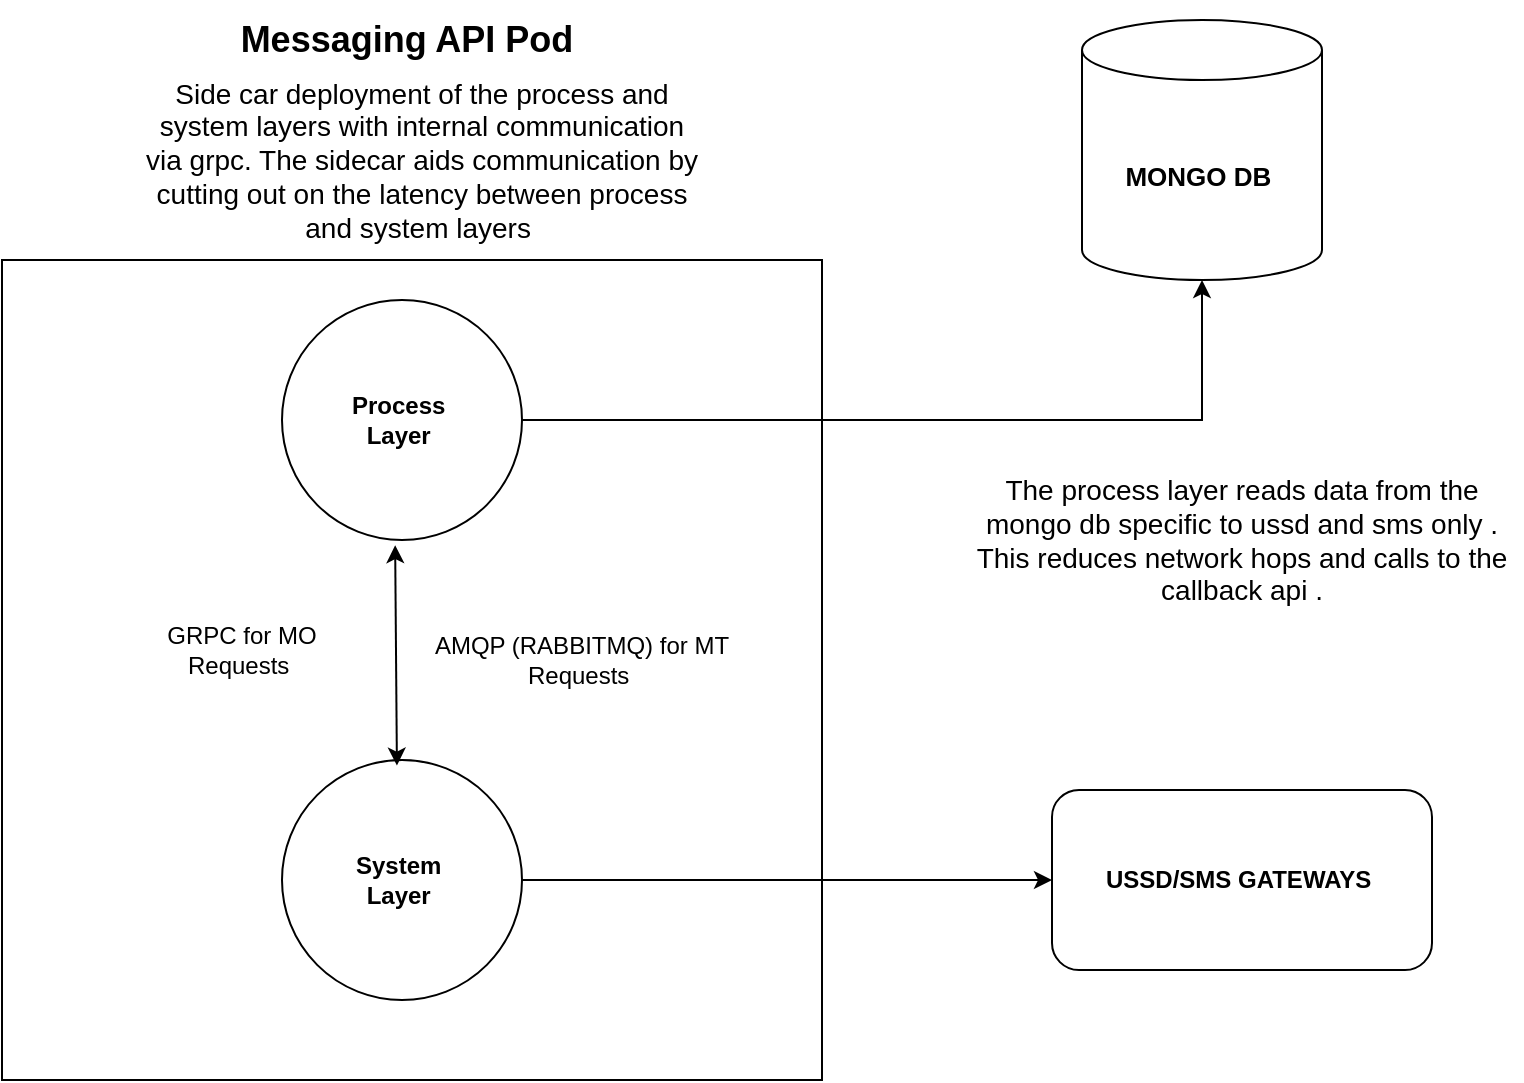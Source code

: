 <mxfile version="15.3.0" type="github" pages="2">
  <diagram id="LiROaHDbDjbt8Th-SdVK" name="High Traffic Deployment Strategy">
    <mxGraphModel dx="1143" dy="781" grid="1" gridSize="10" guides="1" tooltips="1" connect="1" arrows="1" fold="1" page="1" pageScale="1" pageWidth="1100" pageHeight="850" math="0" shadow="0">
      <root>
        <mxCell id="0" />
        <mxCell id="1" parent="0" />
        <mxCell id="Mpn7BKEmGXmCzpp1eHpm-1" value="" style="whiteSpace=wrap;html=1;aspect=fixed;" parent="1" vertex="1">
          <mxGeometry x="80" y="360" width="410" height="410" as="geometry" />
        </mxCell>
        <mxCell id="RgCueGjq5NlWYewc43JU-14" style="edgeStyle=orthogonalEdgeStyle;rounded=0;orthogonalLoop=1;jettySize=auto;html=1;entryX=0;entryY=0.5;entryDx=0;entryDy=0;" parent="1" source="RgCueGjq5NlWYewc43JU-1" target="RgCueGjq5NlWYewc43JU-13" edge="1">
          <mxGeometry relative="1" as="geometry" />
        </mxCell>
        <mxCell id="RgCueGjq5NlWYewc43JU-1" value="&lt;b&gt;System&amp;nbsp;&lt;br&gt;Layer&amp;nbsp;&lt;/b&gt;" style="ellipse;whiteSpace=wrap;html=1;aspect=fixed;" parent="1" vertex="1">
          <mxGeometry x="220" y="610" width="120" height="120" as="geometry" />
        </mxCell>
        <mxCell id="RgCueGjq5NlWYewc43JU-10" style="edgeStyle=orthogonalEdgeStyle;rounded=0;orthogonalLoop=1;jettySize=auto;html=1;" parent="1" source="RgCueGjq5NlWYewc43JU-2" target="RgCueGjq5NlWYewc43JU-9" edge="1">
          <mxGeometry relative="1" as="geometry" />
        </mxCell>
        <mxCell id="RgCueGjq5NlWYewc43JU-2" value="&lt;b&gt;Process&amp;nbsp;&lt;br&gt;Layer&amp;nbsp;&lt;/b&gt;" style="ellipse;whiteSpace=wrap;html=1;aspect=fixed;" parent="1" vertex="1">
          <mxGeometry x="220" y="380" width="120" height="120" as="geometry" />
        </mxCell>
        <mxCell id="RgCueGjq5NlWYewc43JU-5" value="" style="endArrow=classic;startArrow=classic;html=1;entryX=0.345;entryY=0.982;entryDx=0;entryDy=0;entryPerimeter=0;exitX=0.339;exitY=0.02;exitDx=0;exitDy=0;exitPerimeter=0;" parent="1" edge="1">
          <mxGeometry width="50" height="50" relative="1" as="geometry">
            <mxPoint x="277.46" y="612.8" as="sourcePoint" />
            <mxPoint x="276.575" y="502.57" as="targetPoint" />
          </mxGeometry>
        </mxCell>
        <mxCell id="RgCueGjq5NlWYewc43JU-6" value="GRPC for MO Requests&amp;nbsp;" style="text;html=1;strokeColor=none;fillColor=none;align=center;verticalAlign=middle;whiteSpace=wrap;rounded=0;" parent="1" vertex="1">
          <mxGeometry x="140" y="520" width="120" height="70" as="geometry" />
        </mxCell>
        <mxCell id="RgCueGjq5NlWYewc43JU-7" value="&lt;font style=&quot;font-size: 14px&quot;&gt;Side car deployment of the process and system layers with internal communication via grpc. The sidecar aids communication by cutting out on the latency between process and system layers&amp;nbsp;&lt;/font&gt;" style="text;html=1;strokeColor=none;fillColor=none;align=center;verticalAlign=middle;whiteSpace=wrap;rounded=0;" parent="1" vertex="1">
          <mxGeometry x="150" y="270" width="280" height="80" as="geometry" />
        </mxCell>
        <mxCell id="RgCueGjq5NlWYewc43JU-9" value="&lt;b&gt;MONGO DB&amp;nbsp;&lt;/b&gt;" style="shape=cylinder3;whiteSpace=wrap;html=1;boundedLbl=1;backgroundOutline=1;size=15;fontSize=13;" parent="1" vertex="1">
          <mxGeometry x="620" y="240" width="120" height="130" as="geometry" />
        </mxCell>
        <mxCell id="RgCueGjq5NlWYewc43JU-11" value="&lt;font style=&quot;font-size: 14px&quot;&gt;The process layer reads data from the mongo db specific to ussd and sms only . This reduces network hops and calls to the callback api .&lt;/font&gt;" style="text;html=1;strokeColor=none;fillColor=none;align=center;verticalAlign=middle;whiteSpace=wrap;rounded=0;fontSize=13;" parent="1" vertex="1">
          <mxGeometry x="560" y="460" width="280" height="80" as="geometry" />
        </mxCell>
        <mxCell id="RgCueGjq5NlWYewc43JU-13" value="&lt;b&gt;USSD/SMS GATEWAYS&amp;nbsp;&lt;/b&gt;" style="rounded=1;whiteSpace=wrap;html=1;" parent="1" vertex="1">
          <mxGeometry x="605" y="625" width="190" height="90" as="geometry" />
        </mxCell>
        <mxCell id="RgCueGjq5NlWYewc43JU-15" value="&lt;b&gt;&lt;font style=&quot;font-size: 18px&quot;&gt;Messaging API Pod&amp;nbsp;&lt;/font&gt;&lt;/b&gt;" style="text;html=1;strokeColor=none;fillColor=none;align=center;verticalAlign=middle;whiteSpace=wrap;rounded=0;" parent="1" vertex="1">
          <mxGeometry x="155" y="230" width="260" height="40" as="geometry" />
        </mxCell>
        <mxCell id="RgCueGjq5NlWYewc43JU-16" value="AMQP (RABBITMQ) for MT Requests&amp;nbsp;" style="text;html=1;strokeColor=none;fillColor=none;align=center;verticalAlign=middle;whiteSpace=wrap;rounded=0;" parent="1" vertex="1">
          <mxGeometry x="290" y="520" width="160" height="80" as="geometry" />
        </mxCell>
      </root>
    </mxGraphModel>
  </diagram>
  <diagram id="lCGFJAoHDyC1DdKRFBdo" name="k8s cluster deployments">
    <mxGraphModel dx="982" dy="781" grid="1" gridSize="10" guides="1" tooltips="1" connect="1" arrows="1" fold="1" page="1" pageScale="1" pageWidth="1100" pageHeight="850" math="0" shadow="0">
      <root>
        <mxCell id="AiboDtJ9R0Fxvv5TWRiH-0" />
        <mxCell id="AiboDtJ9R0Fxvv5TWRiH-1" parent="AiboDtJ9R0Fxvv5TWRiH-0" />
        <mxCell id="AiboDtJ9R0Fxvv5TWRiH-8" style="edgeStyle=orthogonalEdgeStyle;rounded=0;orthogonalLoop=1;jettySize=auto;html=1;" edge="1" parent="AiboDtJ9R0Fxvv5TWRiH-1" source="AiboDtJ9R0Fxvv5TWRiH-3" target="AiboDtJ9R0Fxvv5TWRiH-7">
          <mxGeometry relative="1" as="geometry" />
        </mxCell>
        <mxCell id="AiboDtJ9R0Fxvv5TWRiH-3" value="" style="swimlane;startSize=0;" vertex="1" parent="AiboDtJ9R0Fxvv5TWRiH-1">
          <mxGeometry x="60" y="390" width="360" height="250" as="geometry" />
        </mxCell>
        <mxCell id="AiboDtJ9R0Fxvv5TWRiH-2" value="Instance 1&lt;br&gt;Node 1&amp;nbsp;&amp;nbsp;" style="rounded=1;whiteSpace=wrap;html=1;" vertex="1" parent="AiboDtJ9R0Fxvv5TWRiH-3">
          <mxGeometry x="20" y="50" width="120" height="60" as="geometry" />
        </mxCell>
        <mxCell id="AiboDtJ9R0Fxvv5TWRiH-5" value="Instance 2&lt;br&gt;Node 2" style="rounded=1;whiteSpace=wrap;html=1;" vertex="1" parent="AiboDtJ9R0Fxvv5TWRiH-3">
          <mxGeometry x="200" y="50" width="120" height="60" as="geometry" />
        </mxCell>
        <mxCell id="AiboDtJ9R0Fxvv5TWRiH-6" value="Instance 2&lt;br&gt;Node 3&amp;nbsp;&amp;nbsp;" style="rounded=1;whiteSpace=wrap;html=1;" vertex="1" parent="AiboDtJ9R0Fxvv5TWRiH-3">
          <mxGeometry x="110" y="150" width="120" height="60" as="geometry" />
        </mxCell>
        <mxCell id="AiboDtJ9R0Fxvv5TWRiH-4" value="&lt;font style=&quot;font-size: 14px&quot;&gt;Kubernetes Cluster&amp;nbsp;&lt;/font&gt;" style="text;html=1;strokeColor=none;fillColor=none;align=center;verticalAlign=middle;whiteSpace=wrap;rounded=0;" vertex="1" parent="AiboDtJ9R0Fxvv5TWRiH-1">
          <mxGeometry x="140" y="340" width="200" height="20" as="geometry" />
        </mxCell>
        <mxCell id="AiboDtJ9R0Fxvv5TWRiH-7" value="Diameter Servers&amp;nbsp;" style="image;html=1;image=img/lib/clip_art/computers/Server_Rack_128x128.png" vertex="1" parent="AiboDtJ9R0Fxvv5TWRiH-1">
          <mxGeometry x="730" y="400" width="130" height="160" as="geometry" />
        </mxCell>
        <mxCell id="AiboDtJ9R0Fxvv5TWRiH-9" value="All outbound traffic goes through one ip which is the egress ip&amp;nbsp; .&lt;br&gt;For dev &amp;amp; preprod it is&amp;nbsp;&lt;font style=&quot;font-size: 14px&quot;&gt;172.25.194.20&lt;/font&gt;&lt;br&gt;&lt;font style=&quot;font-size: 12px&quot;&gt;For prod it is&amp;nbsp;&lt;br&gt;&lt;/font&gt;&lt;p style=&quot;margin: 0px&quot;&gt;&lt;font size=&quot;3&quot;&gt;&amp;nbsp; 172.25.195.20&lt;/font&gt;&lt;/p&gt;&lt;span style=&quot;font-size: medium&quot;&gt;&lt;br&gt;&lt;/span&gt;" style="text;html=1;strokeColor=none;fillColor=none;align=center;verticalAlign=middle;whiteSpace=wrap;rounded=0;fontSize=14;" vertex="1" parent="AiboDtJ9R0Fxvv5TWRiH-1">
          <mxGeometry x="440" y="530" width="250" height="150" as="geometry" />
        </mxCell>
        <mxCell id="AiboDtJ9R0Fxvv5TWRiH-10" value="Diameter server sees all traffic as coming from one source ip meanwhile it is actually from multiple instances&amp;nbsp;" style="text;html=1;strokeColor=none;fillColor=none;align=center;verticalAlign=middle;whiteSpace=wrap;rounded=0;fontSize=15;" vertex="1" parent="AiboDtJ9R0Fxvv5TWRiH-1">
          <mxGeometry x="680" y="260" width="190" height="120" as="geometry" />
        </mxCell>
      </root>
    </mxGraphModel>
  </diagram>
</mxfile>
